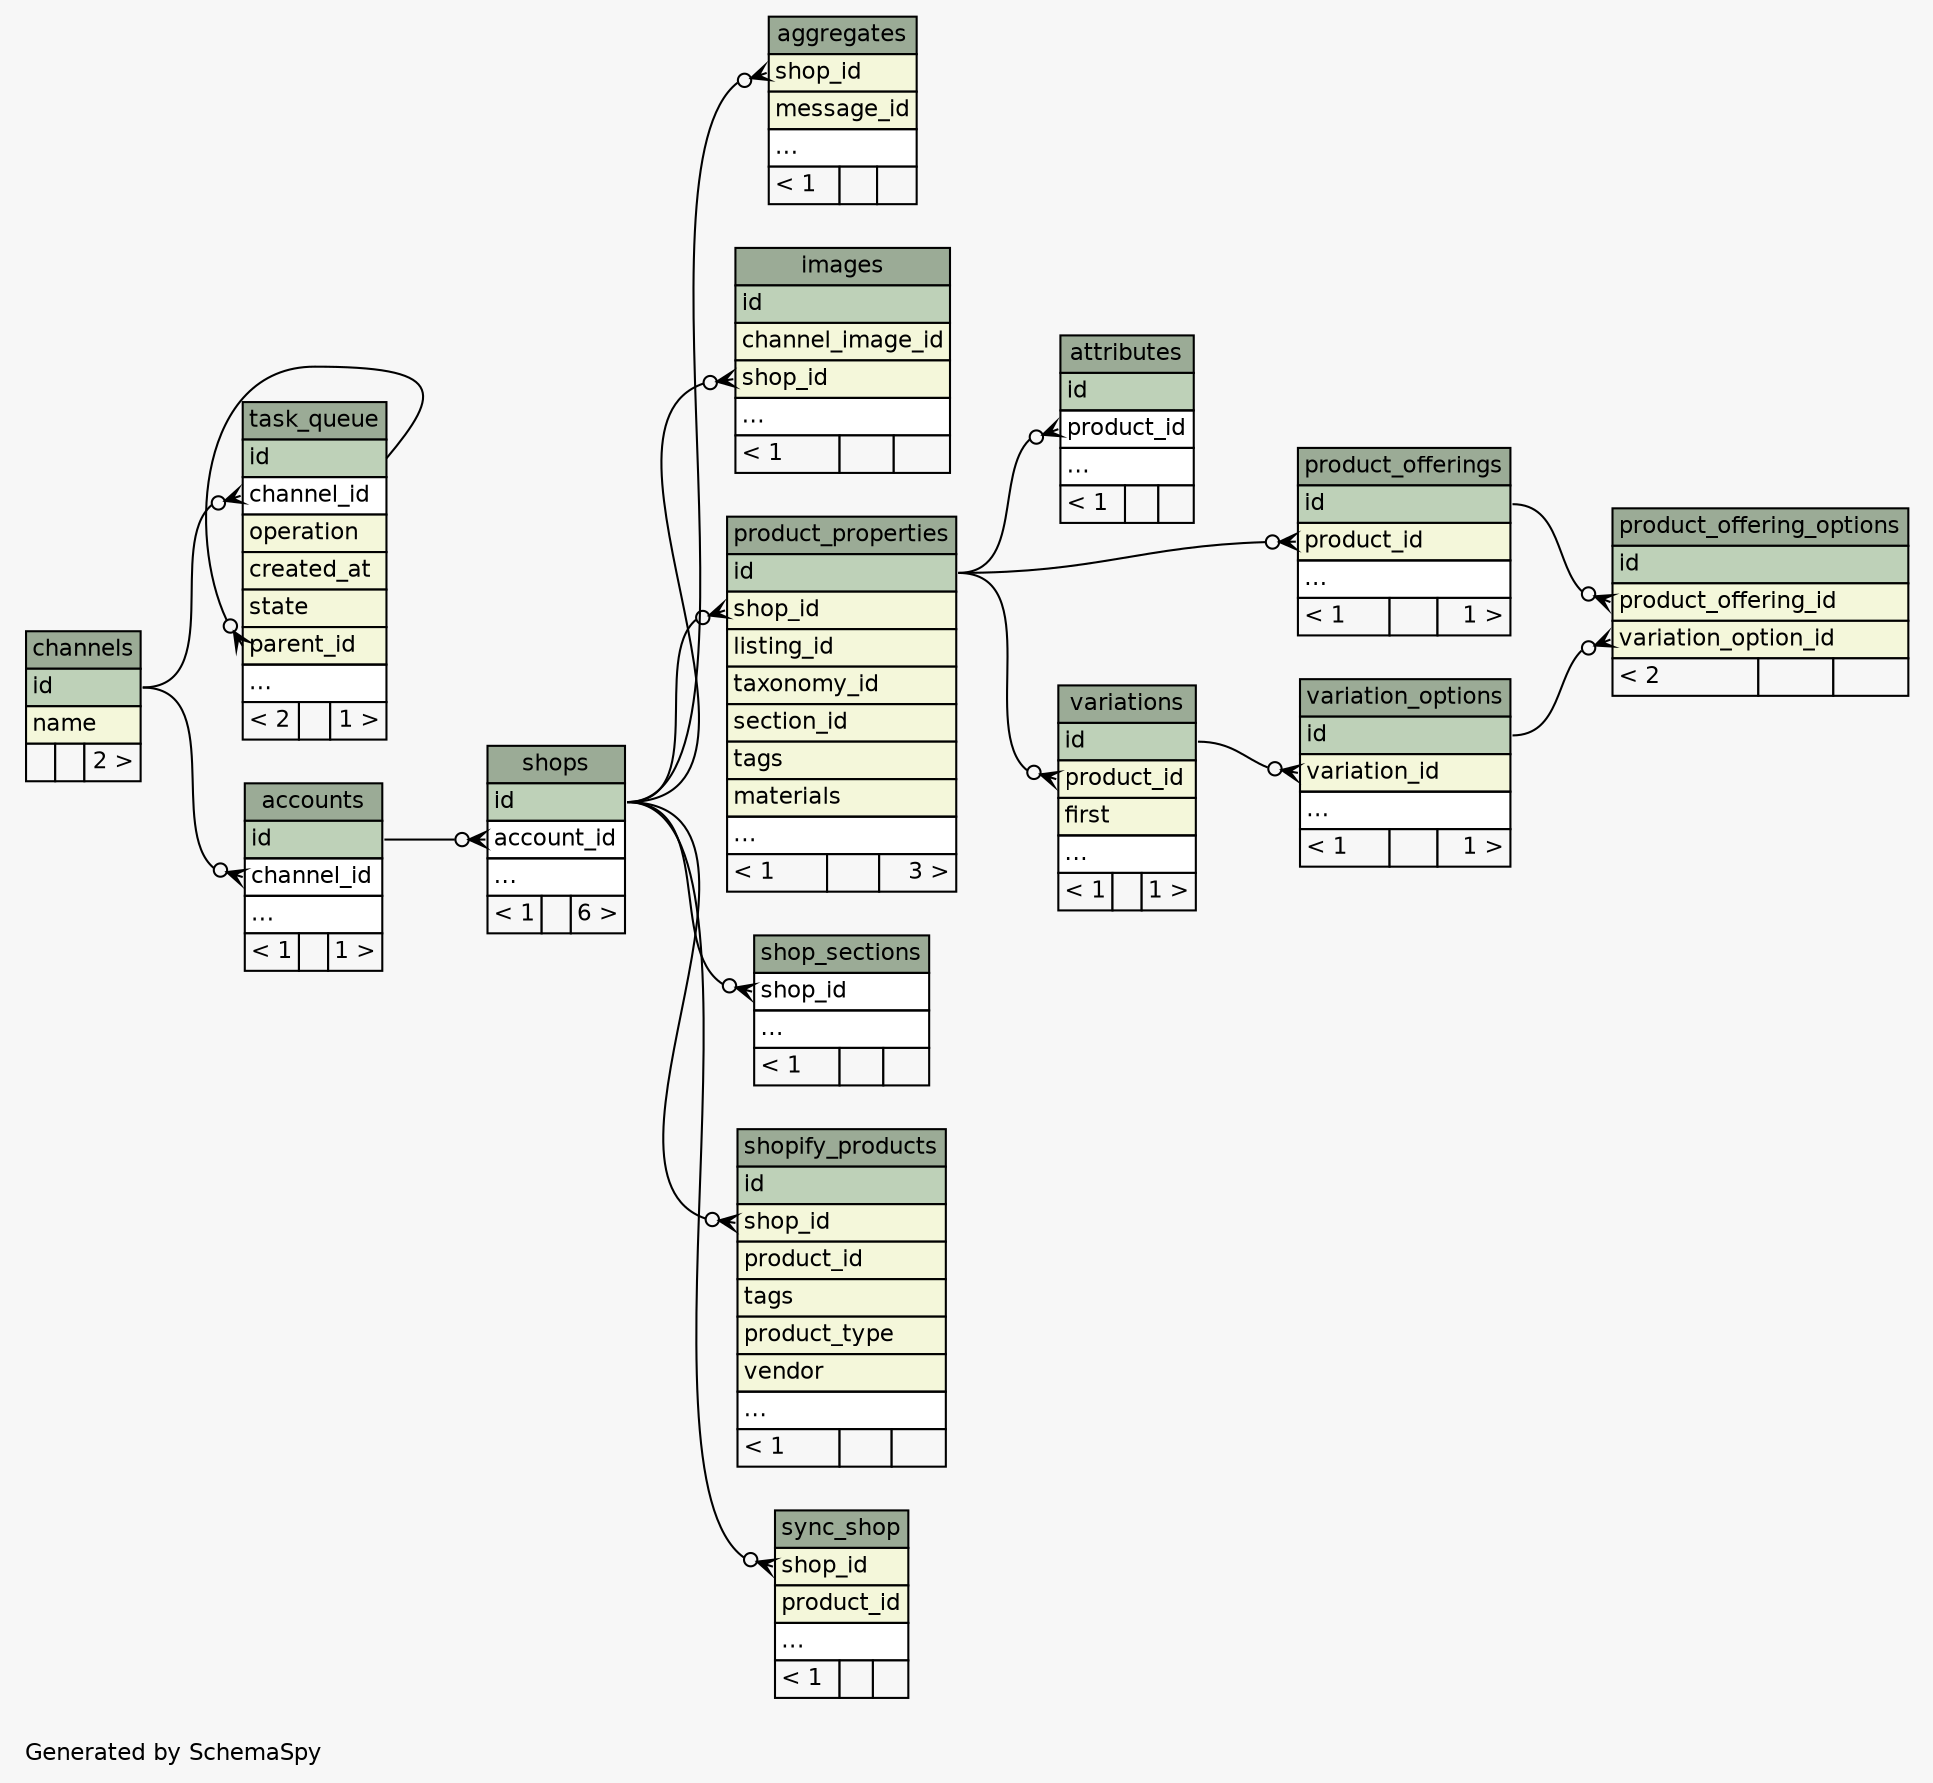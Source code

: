 // dot 2.40.1 on Linux 4.12.12-gentoo
// SchemaSpy rev 590
digraph "compactRelationshipsDiagram" {
  graph [
    rankdir="RL"
    bgcolor="#f7f7f7"
    label="\nGenerated by SchemaSpy"
    labeljust="l"
    nodesep="0.18"
    ranksep="0.46"
    fontname="Helvetica"
    fontsize="11"
  ];
  node [
    fontname="Helvetica"
    fontsize="11"
    shape="plaintext"
  ];
  edge [
    arrowsize="0.8"
  ];
  "accounts" [
    label=<
    <TABLE BORDER="0" CELLBORDER="1" CELLSPACING="0" BGCOLOR="#ffffff">
      <TR><TD COLSPAN="3" BGCOLOR="#9bab96" ALIGN="CENTER">accounts</TD></TR>
      <TR><TD PORT="id" COLSPAN="3" BGCOLOR="#bed1b8" ALIGN="LEFT">id</TD></TR>
      <TR><TD PORT="channel_id" COLSPAN="3" ALIGN="LEFT">channel_id</TD></TR>
      <TR><TD PORT="elipses" COLSPAN="3" ALIGN="LEFT">...</TD></TR>
      <TR><TD ALIGN="LEFT" BGCOLOR="#f7f7f7">&lt; 1</TD><TD ALIGN="RIGHT" BGCOLOR="#f7f7f7">  </TD><TD ALIGN="RIGHT" BGCOLOR="#f7f7f7">1 &gt;</TD></TR>
    </TABLE>>
    URL="tables/accounts.html"
    tooltip="accounts"
  ];
  "aggregates" [
    label=<
    <TABLE BORDER="0" CELLBORDER="1" CELLSPACING="0" BGCOLOR="#ffffff">
      <TR><TD COLSPAN="3" BGCOLOR="#9bab96" ALIGN="CENTER">aggregates</TD></TR>
      <TR><TD PORT="shop_id" COLSPAN="3" BGCOLOR="#f4f7da" ALIGN="LEFT">shop_id</TD></TR>
      <TR><TD PORT="message_id" COLSPAN="3" BGCOLOR="#f4f7da" ALIGN="LEFT">message_id</TD></TR>
      <TR><TD PORT="elipses" COLSPAN="3" ALIGN="LEFT">...</TD></TR>
      <TR><TD ALIGN="LEFT" BGCOLOR="#f7f7f7">&lt; 1</TD><TD ALIGN="RIGHT" BGCOLOR="#f7f7f7">  </TD><TD ALIGN="RIGHT" BGCOLOR="#f7f7f7">  </TD></TR>
    </TABLE>>
    URL="tables/aggregates.html"
    tooltip="aggregates"
  ];
  "attributes" [
    label=<
    <TABLE BORDER="0" CELLBORDER="1" CELLSPACING="0" BGCOLOR="#ffffff">
      <TR><TD COLSPAN="3" BGCOLOR="#9bab96" ALIGN="CENTER">attributes</TD></TR>
      <TR><TD PORT="id" COLSPAN="3" BGCOLOR="#bed1b8" ALIGN="LEFT">id</TD></TR>
      <TR><TD PORT="product_id" COLSPAN="3" ALIGN="LEFT">product_id</TD></TR>
      <TR><TD PORT="elipses" COLSPAN="3" ALIGN="LEFT">...</TD></TR>
      <TR><TD ALIGN="LEFT" BGCOLOR="#f7f7f7">&lt; 1</TD><TD ALIGN="RIGHT" BGCOLOR="#f7f7f7">  </TD><TD ALIGN="RIGHT" BGCOLOR="#f7f7f7">  </TD></TR>
    </TABLE>>
    URL="tables/attributes.html"
    tooltip="attributes"
  ];
  "channels" [
    label=<
    <TABLE BORDER="0" CELLBORDER="1" CELLSPACING="0" BGCOLOR="#ffffff">
      <TR><TD COLSPAN="3" BGCOLOR="#9bab96" ALIGN="CENTER">channels</TD></TR>
      <TR><TD PORT="id" COLSPAN="3" BGCOLOR="#bed1b8" ALIGN="LEFT">id</TD></TR>
      <TR><TD PORT="name" COLSPAN="3" BGCOLOR="#f4f7da" ALIGN="LEFT">name</TD></TR>
      <TR><TD ALIGN="LEFT" BGCOLOR="#f7f7f7">  </TD><TD ALIGN="RIGHT" BGCOLOR="#f7f7f7">  </TD><TD ALIGN="RIGHT" BGCOLOR="#f7f7f7">2 &gt;</TD></TR>
    </TABLE>>
    URL="tables/channels.html"
    tooltip="channels"
  ];
  "images" [
    label=<
    <TABLE BORDER="0" CELLBORDER="1" CELLSPACING="0" BGCOLOR="#ffffff">
      <TR><TD COLSPAN="3" BGCOLOR="#9bab96" ALIGN="CENTER">images</TD></TR>
      <TR><TD PORT="id" COLSPAN="3" BGCOLOR="#bed1b8" ALIGN="LEFT">id</TD></TR>
      <TR><TD PORT="channel_image_id" COLSPAN="3" BGCOLOR="#f4f7da" ALIGN="LEFT">channel_image_id</TD></TR>
      <TR><TD PORT="shop_id" COLSPAN="3" BGCOLOR="#f4f7da" ALIGN="LEFT">shop_id</TD></TR>
      <TR><TD PORT="elipses" COLSPAN="3" ALIGN="LEFT">...</TD></TR>
      <TR><TD ALIGN="LEFT" BGCOLOR="#f7f7f7">&lt; 1</TD><TD ALIGN="RIGHT" BGCOLOR="#f7f7f7">  </TD><TD ALIGN="RIGHT" BGCOLOR="#f7f7f7">  </TD></TR>
    </TABLE>>
    URL="tables/images.html"
    tooltip="images"
  ];
  "product_offering_options" [
    label=<
    <TABLE BORDER="0" CELLBORDER="1" CELLSPACING="0" BGCOLOR="#ffffff">
      <TR><TD COLSPAN="3" BGCOLOR="#9bab96" ALIGN="CENTER">product_offering_options</TD></TR>
      <TR><TD PORT="id" COLSPAN="3" BGCOLOR="#bed1b8" ALIGN="LEFT">id</TD></TR>
      <TR><TD PORT="product_offering_id" COLSPAN="3" BGCOLOR="#f4f7da" ALIGN="LEFT">product_offering_id</TD></TR>
      <TR><TD PORT="variation_option_id" COLSPAN="3" BGCOLOR="#f4f7da" ALIGN="LEFT">variation_option_id</TD></TR>
      <TR><TD ALIGN="LEFT" BGCOLOR="#f7f7f7">&lt; 2</TD><TD ALIGN="RIGHT" BGCOLOR="#f7f7f7">  </TD><TD ALIGN="RIGHT" BGCOLOR="#f7f7f7">  </TD></TR>
    </TABLE>>
    URL="tables/product_offering_options.html"
    tooltip="product_offering_options"
  ];
  "product_offerings" [
    label=<
    <TABLE BORDER="0" CELLBORDER="1" CELLSPACING="0" BGCOLOR="#ffffff">
      <TR><TD COLSPAN="3" BGCOLOR="#9bab96" ALIGN="CENTER">product_offerings</TD></TR>
      <TR><TD PORT="id" COLSPAN="3" BGCOLOR="#bed1b8" ALIGN="LEFT">id</TD></TR>
      <TR><TD PORT="product_id" COLSPAN="3" BGCOLOR="#f4f7da" ALIGN="LEFT">product_id</TD></TR>
      <TR><TD PORT="elipses" COLSPAN="3" ALIGN="LEFT">...</TD></TR>
      <TR><TD ALIGN="LEFT" BGCOLOR="#f7f7f7">&lt; 1</TD><TD ALIGN="RIGHT" BGCOLOR="#f7f7f7">  </TD><TD ALIGN="RIGHT" BGCOLOR="#f7f7f7">1 &gt;</TD></TR>
    </TABLE>>
    URL="tables/product_offerings.html"
    tooltip="product_offerings"
  ];
  "product_properties" [
    label=<
    <TABLE BORDER="0" CELLBORDER="1" CELLSPACING="0" BGCOLOR="#ffffff">
      <TR><TD COLSPAN="3" BGCOLOR="#9bab96" ALIGN="CENTER">product_properties</TD></TR>
      <TR><TD PORT="id" COLSPAN="3" BGCOLOR="#bed1b8" ALIGN="LEFT">id</TD></TR>
      <TR><TD PORT="shop_id" COLSPAN="3" BGCOLOR="#f4f7da" ALIGN="LEFT">shop_id</TD></TR>
      <TR><TD PORT="listing_id" COLSPAN="3" BGCOLOR="#f4f7da" ALIGN="LEFT">listing_id</TD></TR>
      <TR><TD PORT="taxonomy_id" COLSPAN="3" BGCOLOR="#f4f7da" ALIGN="LEFT">taxonomy_id</TD></TR>
      <TR><TD PORT="section_id" COLSPAN="3" BGCOLOR="#f4f7da" ALIGN="LEFT">section_id</TD></TR>
      <TR><TD PORT="tags" COLSPAN="3" BGCOLOR="#f4f7da" ALIGN="LEFT">tags</TD></TR>
      <TR><TD PORT="materials" COLSPAN="3" BGCOLOR="#f4f7da" ALIGN="LEFT">materials</TD></TR>
      <TR><TD PORT="elipses" COLSPAN="3" ALIGN="LEFT">...</TD></TR>
      <TR><TD ALIGN="LEFT" BGCOLOR="#f7f7f7">&lt; 1</TD><TD ALIGN="RIGHT" BGCOLOR="#f7f7f7">  </TD><TD ALIGN="RIGHT" BGCOLOR="#f7f7f7">3 &gt;</TD></TR>
    </TABLE>>
    URL="tables/product_properties.html"
    tooltip="product_properties"
  ];
  "shop_sections" [
    label=<
    <TABLE BORDER="0" CELLBORDER="1" CELLSPACING="0" BGCOLOR="#ffffff">
      <TR><TD COLSPAN="3" BGCOLOR="#9bab96" ALIGN="CENTER">shop_sections</TD></TR>
      <TR><TD PORT="shop_id" COLSPAN="3" ALIGN="LEFT">shop_id</TD></TR>
      <TR><TD PORT="elipses" COLSPAN="3" ALIGN="LEFT">...</TD></TR>
      <TR><TD ALIGN="LEFT" BGCOLOR="#f7f7f7">&lt; 1</TD><TD ALIGN="RIGHT" BGCOLOR="#f7f7f7">  </TD><TD ALIGN="RIGHT" BGCOLOR="#f7f7f7">  </TD></TR>
    </TABLE>>
    URL="tables/shop_sections.html"
    tooltip="shop_sections"
  ];
  "shopify_products" [
    label=<
    <TABLE BORDER="0" CELLBORDER="1" CELLSPACING="0" BGCOLOR="#ffffff">
      <TR><TD COLSPAN="3" BGCOLOR="#9bab96" ALIGN="CENTER">shopify_products</TD></TR>
      <TR><TD PORT="id" COLSPAN="3" BGCOLOR="#bed1b8" ALIGN="LEFT">id</TD></TR>
      <TR><TD PORT="shop_id" COLSPAN="3" BGCOLOR="#f4f7da" ALIGN="LEFT">shop_id</TD></TR>
      <TR><TD PORT="product_id" COLSPAN="3" BGCOLOR="#f4f7da" ALIGN="LEFT">product_id</TD></TR>
      <TR><TD PORT="tags" COLSPAN="3" BGCOLOR="#f4f7da" ALIGN="LEFT">tags</TD></TR>
      <TR><TD PORT="product_type" COLSPAN="3" BGCOLOR="#f4f7da" ALIGN="LEFT">product_type</TD></TR>
      <TR><TD PORT="vendor" COLSPAN="3" BGCOLOR="#f4f7da" ALIGN="LEFT">vendor</TD></TR>
      <TR><TD PORT="elipses" COLSPAN="3" ALIGN="LEFT">...</TD></TR>
      <TR><TD ALIGN="LEFT" BGCOLOR="#f7f7f7">&lt; 1</TD><TD ALIGN="RIGHT" BGCOLOR="#f7f7f7">  </TD><TD ALIGN="RIGHT" BGCOLOR="#f7f7f7">  </TD></TR>
    </TABLE>>
    URL="tables/shopify_products.html"
    tooltip="shopify_products"
  ];
  "shops" [
    label=<
    <TABLE BORDER="0" CELLBORDER="1" CELLSPACING="0" BGCOLOR="#ffffff">
      <TR><TD COLSPAN="3" BGCOLOR="#9bab96" ALIGN="CENTER">shops</TD></TR>
      <TR><TD PORT="id" COLSPAN="3" BGCOLOR="#bed1b8" ALIGN="LEFT">id</TD></TR>
      <TR><TD PORT="account_id" COLSPAN="3" ALIGN="LEFT">account_id</TD></TR>
      <TR><TD PORT="elipses" COLSPAN="3" ALIGN="LEFT">...</TD></TR>
      <TR><TD ALIGN="LEFT" BGCOLOR="#f7f7f7">&lt; 1</TD><TD ALIGN="RIGHT" BGCOLOR="#f7f7f7">  </TD><TD ALIGN="RIGHT" BGCOLOR="#f7f7f7">6 &gt;</TD></TR>
    </TABLE>>
    URL="tables/shops.html"
    tooltip="shops"
  ];
  "sync_shop" [
    label=<
    <TABLE BORDER="0" CELLBORDER="1" CELLSPACING="0" BGCOLOR="#ffffff">
      <TR><TD COLSPAN="3" BGCOLOR="#9bab96" ALIGN="CENTER">sync_shop</TD></TR>
      <TR><TD PORT="shop_id" COLSPAN="3" BGCOLOR="#f4f7da" ALIGN="LEFT">shop_id</TD></TR>
      <TR><TD PORT="product_id" COLSPAN="3" BGCOLOR="#f4f7da" ALIGN="LEFT">product_id</TD></TR>
      <TR><TD PORT="elipses" COLSPAN="3" ALIGN="LEFT">...</TD></TR>
      <TR><TD ALIGN="LEFT" BGCOLOR="#f7f7f7">&lt; 1</TD><TD ALIGN="RIGHT" BGCOLOR="#f7f7f7">  </TD><TD ALIGN="RIGHT" BGCOLOR="#f7f7f7">  </TD></TR>
    </TABLE>>
    URL="tables/sync_shop.html"
    tooltip="sync_shop"
  ];
  "task_queue" [
    label=<
    <TABLE BORDER="0" CELLBORDER="1" CELLSPACING="0" BGCOLOR="#ffffff">
      <TR><TD COLSPAN="3" BGCOLOR="#9bab96" ALIGN="CENTER">task_queue</TD></TR>
      <TR><TD PORT="id" COLSPAN="3" BGCOLOR="#bed1b8" ALIGN="LEFT">id</TD></TR>
      <TR><TD PORT="channel_id" COLSPAN="3" ALIGN="LEFT">channel_id</TD></TR>
      <TR><TD PORT="operation" COLSPAN="3" BGCOLOR="#f4f7da" ALIGN="LEFT">operation</TD></TR>
      <TR><TD PORT="created_at" COLSPAN="3" BGCOLOR="#f4f7da" ALIGN="LEFT">created_at</TD></TR>
      <TR><TD PORT="state" COLSPAN="3" BGCOLOR="#f4f7da" ALIGN="LEFT">state</TD></TR>
      <TR><TD PORT="parent_id" COLSPAN="3" BGCOLOR="#f4f7da" ALIGN="LEFT">parent_id</TD></TR>
      <TR><TD PORT="elipses" COLSPAN="3" ALIGN="LEFT">...</TD></TR>
      <TR><TD ALIGN="LEFT" BGCOLOR="#f7f7f7">&lt; 2</TD><TD ALIGN="RIGHT" BGCOLOR="#f7f7f7">  </TD><TD ALIGN="RIGHT" BGCOLOR="#f7f7f7">1 &gt;</TD></TR>
    </TABLE>>
    URL="tables/task_queue.html"
    tooltip="task_queue"
  ];
  "variation_options" [
    label=<
    <TABLE BORDER="0" CELLBORDER="1" CELLSPACING="0" BGCOLOR="#ffffff">
      <TR><TD COLSPAN="3" BGCOLOR="#9bab96" ALIGN="CENTER">variation_options</TD></TR>
      <TR><TD PORT="id" COLSPAN="3" BGCOLOR="#bed1b8" ALIGN="LEFT">id</TD></TR>
      <TR><TD PORT="variation_id" COLSPAN="3" BGCOLOR="#f4f7da" ALIGN="LEFT">variation_id</TD></TR>
      <TR><TD PORT="elipses" COLSPAN="3" ALIGN="LEFT">...</TD></TR>
      <TR><TD ALIGN="LEFT" BGCOLOR="#f7f7f7">&lt; 1</TD><TD ALIGN="RIGHT" BGCOLOR="#f7f7f7">  </TD><TD ALIGN="RIGHT" BGCOLOR="#f7f7f7">1 &gt;</TD></TR>
    </TABLE>>
    URL="tables/variation_options.html"
    tooltip="variation_options"
  ];
  "variations" [
    label=<
    <TABLE BORDER="0" CELLBORDER="1" CELLSPACING="0" BGCOLOR="#ffffff">
      <TR><TD COLSPAN="3" BGCOLOR="#9bab96" ALIGN="CENTER">variations</TD></TR>
      <TR><TD PORT="id" COLSPAN="3" BGCOLOR="#bed1b8" ALIGN="LEFT">id</TD></TR>
      <TR><TD PORT="product_id" COLSPAN="3" BGCOLOR="#f4f7da" ALIGN="LEFT">product_id</TD></TR>
      <TR><TD PORT="first" COLSPAN="3" BGCOLOR="#f4f7da" ALIGN="LEFT">first</TD></TR>
      <TR><TD PORT="elipses" COLSPAN="3" ALIGN="LEFT">...</TD></TR>
      <TR><TD ALIGN="LEFT" BGCOLOR="#f7f7f7">&lt; 1</TD><TD ALIGN="RIGHT" BGCOLOR="#f7f7f7">  </TD><TD ALIGN="RIGHT" BGCOLOR="#f7f7f7">1 &gt;</TD></TR>
    </TABLE>>
    URL="tables/variations.html"
    tooltip="variations"
  ];
  "accounts":"channel_id":w -> "channels":"id":e [arrowhead=none dir=back arrowtail=crowodot];
  "aggregates":"shop_id":w -> "shops":"id":e [arrowhead=none dir=back arrowtail=crowodot];
  "attributes":"product_id":w -> "product_properties":"id":e [arrowhead=none dir=back arrowtail=crowodot];
  "images":"shop_id":w -> "shops":"id":e [arrowhead=none dir=back arrowtail=crowodot];
  "product_offering_options":"product_offering_id":w -> "product_offerings":"id":e [arrowhead=none dir=back arrowtail=crowodot];
  "product_offering_options":"variation_option_id":w -> "variation_options":"id":e [arrowhead=none dir=back arrowtail=crowodot];
  "product_offerings":"product_id":w -> "product_properties":"id":e [arrowhead=none dir=back arrowtail=crowodot];
  "product_properties":"shop_id":w -> "shops":"id":e [arrowhead=none dir=back arrowtail=crowodot];
  "shop_sections":"shop_id":w -> "shops":"id":e [arrowhead=none dir=back arrowtail=crowodot];
  "shopify_products":"shop_id":w -> "shops":"id":e [arrowhead=none dir=back arrowtail=crowodot];
  "shops":"account_id":w -> "accounts":"id":e [arrowhead=none dir=back arrowtail=crowodot];
  "sync_shop":"shop_id":w -> "shops":"id":e [arrowhead=none dir=back arrowtail=crowodot];
  "task_queue":"channel_id":w -> "channels":"id":e [arrowhead=none dir=back arrowtail=crowodot];
  "task_queue":"parent_id":w -> "task_queue":"id":e [arrowhead=none dir=back arrowtail=crowodot];
  "variation_options":"variation_id":w -> "variations":"id":e [arrowhead=none dir=back arrowtail=crowodot];
  "variations":"product_id":w -> "product_properties":"id":e [arrowhead=none dir=back arrowtail=crowodot];
}
